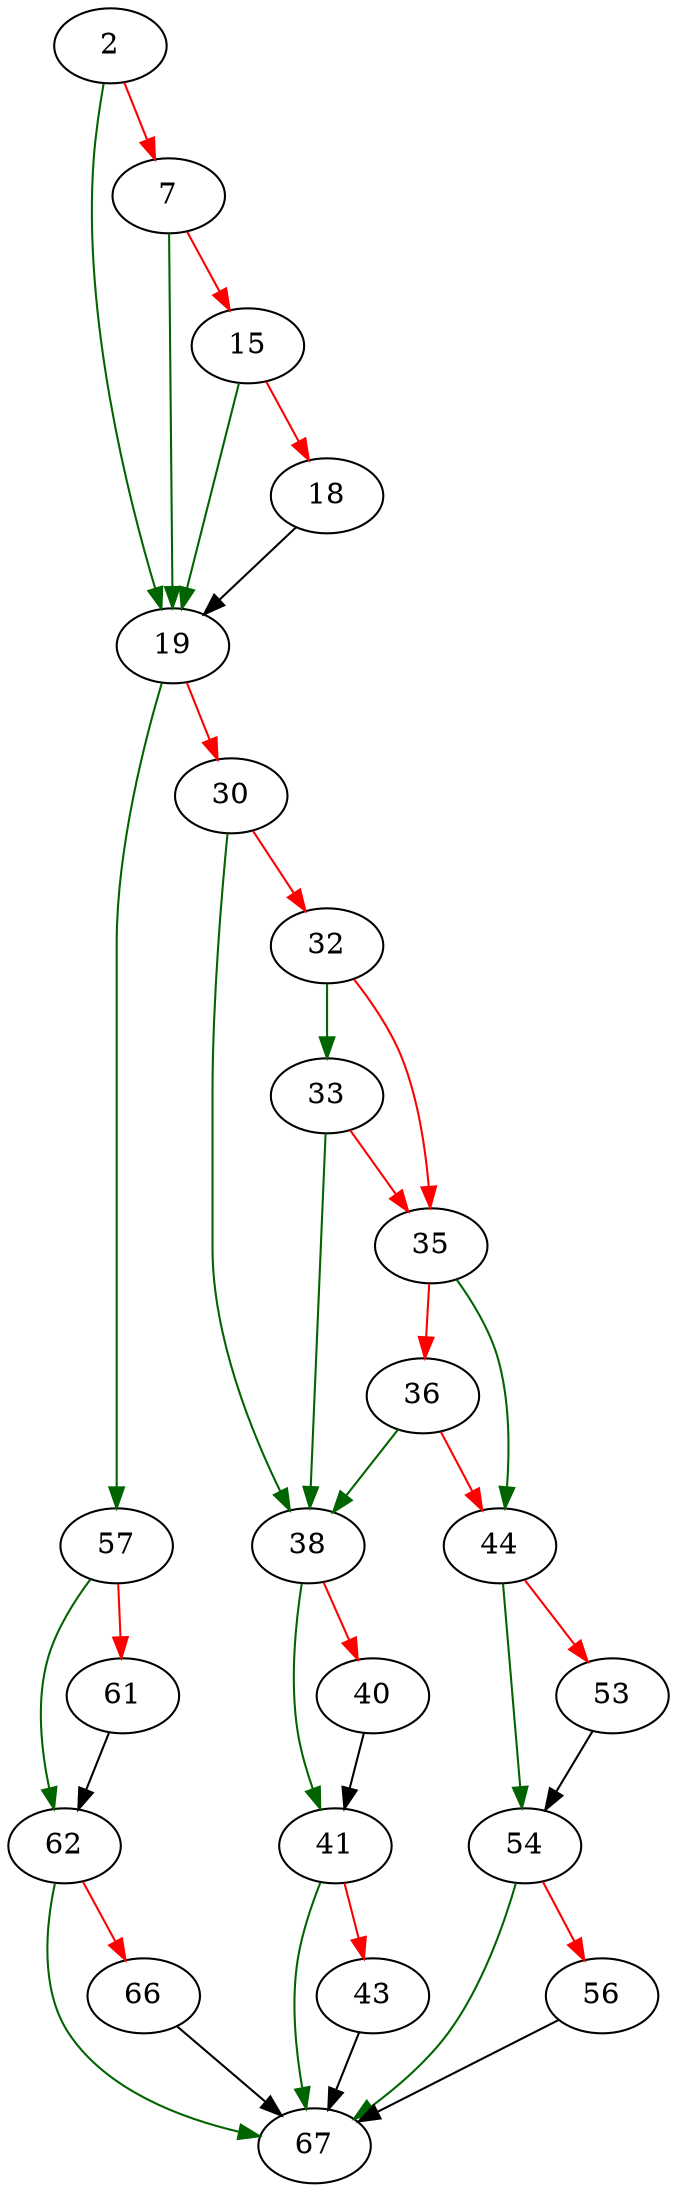 strict digraph "proper_name_utf8" {
	// Node definitions.
	2 [entry=true];
	19;
	7;
	15;
	18;
	57;
	30;
	38;
	32;
	33;
	35;
	44;
	36;
	41;
	40;
	67;
	43;
	54;
	53;
	56;
	62;
	61;
	66;

	// Edge definitions.
	2 -> 19 [
		color=darkgreen
		cond=true
	];
	2 -> 7 [
		color=red
		cond=false
	];
	19 -> 57 [
		color=darkgreen
		cond=true
	];
	19 -> 30 [
		color=red
		cond=false
	];
	7 -> 19 [
		color=darkgreen
		cond=true
	];
	7 -> 15 [
		color=red
		cond=false
	];
	15 -> 19 [
		color=darkgreen
		cond=true
	];
	15 -> 18 [
		color=red
		cond=false
	];
	18 -> 19;
	57 -> 62 [
		color=darkgreen
		cond=true
	];
	57 -> 61 [
		color=red
		cond=false
	];
	30 -> 38 [
		color=darkgreen
		cond=true
	];
	30 -> 32 [
		color=red
		cond=false
	];
	38 -> 41 [
		color=darkgreen
		cond=true
	];
	38 -> 40 [
		color=red
		cond=false
	];
	32 -> 33 [
		color=darkgreen
		cond=true
	];
	32 -> 35 [
		color=red
		cond=false
	];
	33 -> 38 [
		color=darkgreen
		cond=true
	];
	33 -> 35 [
		color=red
		cond=false
	];
	35 -> 44 [
		color=darkgreen
		cond=true
	];
	35 -> 36 [
		color=red
		cond=false
	];
	44 -> 54 [
		color=darkgreen
		cond=true
	];
	44 -> 53 [
		color=red
		cond=false
	];
	36 -> 38 [
		color=darkgreen
		cond=true
	];
	36 -> 44 [
		color=red
		cond=false
	];
	41 -> 67 [
		color=darkgreen
		cond=true
	];
	41 -> 43 [
		color=red
		cond=false
	];
	40 -> 41;
	43 -> 67;
	54 -> 67 [
		color=darkgreen
		cond=true
	];
	54 -> 56 [
		color=red
		cond=false
	];
	53 -> 54;
	56 -> 67;
	62 -> 67 [
		color=darkgreen
		cond=true
	];
	62 -> 66 [
		color=red
		cond=false
	];
	61 -> 62;
	66 -> 67;
}